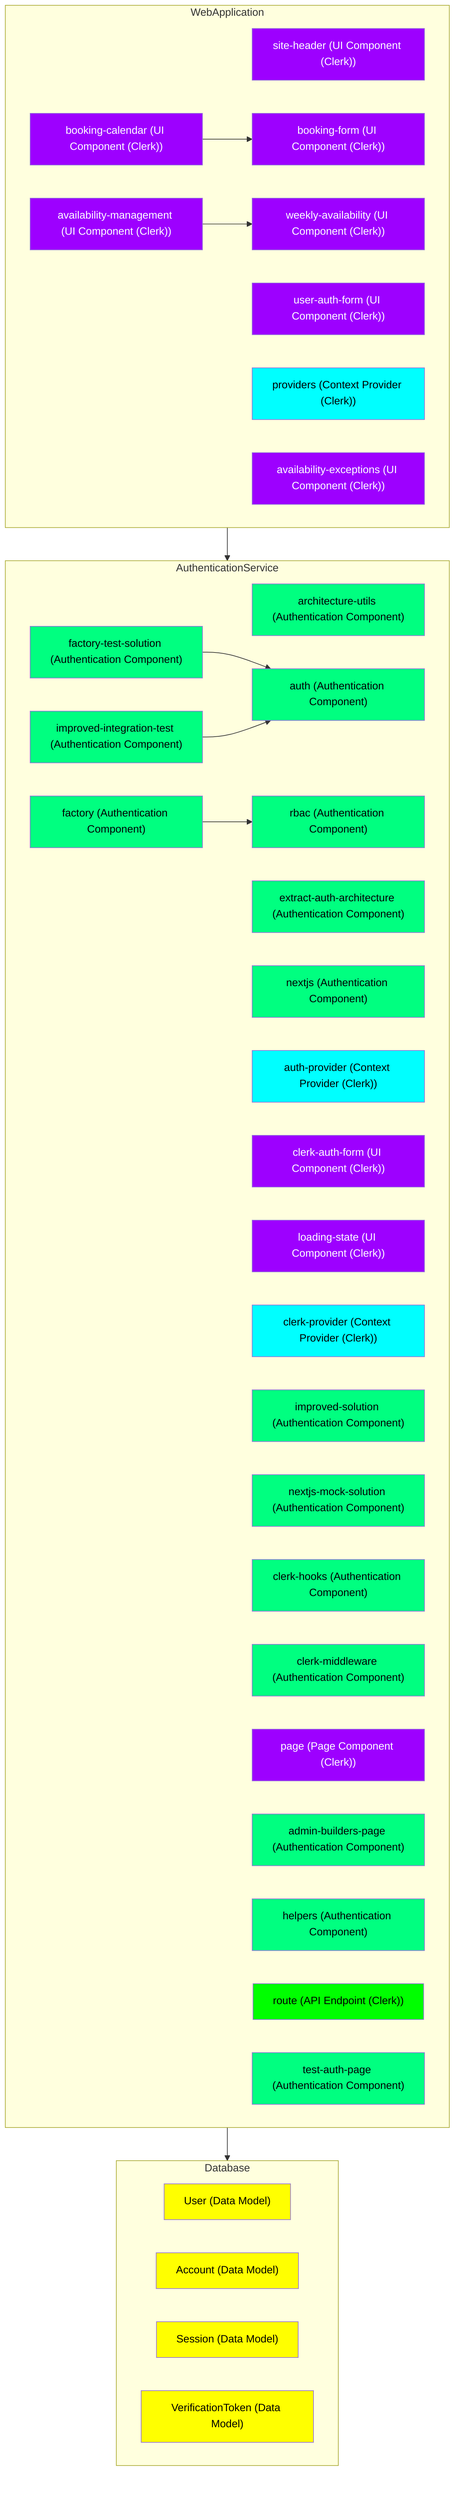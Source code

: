 graph TD
  subgraph AuthenticationService
    architecture_utils["architecture-utils (Authentication Component)"]:::auth
    extract_auth_architecture["extract-auth-architecture (Authentication Component)"]:::auth
    nextjs["nextjs (Authentication Component)"]:::auth
    auth_provider["auth-provider (Context Provider (Clerk))"]:::provider
    clerk_auth_form["clerk-auth-form (UI Component (Clerk))"]:::component
    loading_state["loading-state (UI Component (Clerk))"]:::component
    clerk_provider["clerk-provider (Context Provider (Clerk))"]:::provider
    factory_test_solution["factory-test-solution (Authentication Component)"]:::auth
    improved_integration_test["improved-integration-test (Authentication Component)"]:::auth
    improved_solution["improved-solution (Authentication Component)"]:::auth
    nextjs_mock_solution["nextjs-mock-solution (Authentication Component)"]:::auth
    auth["auth (Authentication Component)"]:::auth
    clerk_hooks["clerk-hooks (Authentication Component)"]:::auth
    clerk_middleware["clerk-middleware (Authentication Component)"]:::auth
    factory["factory (Authentication Component)"]:::auth
    rbac["rbac (Authentication Component)"]:::auth
    page["page (Page Component (Clerk))"]:::component
    admin_builders_page["admin-builders-page (Authentication Component)"]:::auth
    helpers["helpers (Authentication Component)"]:::auth
    route["route (API Endpoint (Clerk))"]:::api
    test_auth_page["test-auth-page (Authentication Component)"]:::auth
  end

  subgraph WebApplication
    site_header["site-header (UI Component (Clerk))"]:::component
    user_auth_form["user-auth-form (UI Component (Clerk))"]:::component
    page["page (Page Component (Clerk))"]:::component
    page["page (Page Component (Clerk))"]:::component
    page["page (Page Component (Clerk))"]:::component
    providers["providers (Context Provider (Clerk))"]:::provider
    page["page (Page Component (Clerk))"]:::component
    page["page (Page Component (Clerk))"]:::component
    booking_calendar["booking-calendar (UI Component (Clerk))"]:::component
    booking_form["booking-form (UI Component (Clerk))"]:::component
    page["page (Page Component (Clerk))"]:::component
    route["route (API Endpoint (Clerk))"]:::api
    route["route (API Endpoint (Clerk))"]:::api
    availability_exceptions["availability-exceptions (UI Component (Clerk))"]:::component
    availability_management["availability-management (UI Component (Clerk))"]:::component
    weekly_availability["weekly-availability (UI Component (Clerk))"]:::component
    route["route (API Endpoint (Clerk))"]:::api
  end

  subgraph Database
    User["User (Data Model)"]:::model
    Account["Account (Data Model)"]:::model
    Session["Session (Data Model)"]:::model
    VerificationToken["VerificationToken (Data Model)"]:::model
  end

  factory_test_solution --> auth
  improved_integration_test --> auth
  factory --> rbac
  booking_calendar --> booking_form
  availability_management --> weekly_availability

  %% Container relationships
  WebApplication --> AuthenticationService
  AuthenticationService --> Database
  classDef middleware fill:#FF00FF,color:white;
  classDef auth fill:#00FF80,color:black;
  classDef component fill:#9D00FF,color:white;
  classDef api fill:#00FF00,color:black;
  classDef hook fill:#FF9E00,color:black;
  classDef provider fill:#00FFFF,color:black;
  classDef model fill:#FFFF00,color:black;